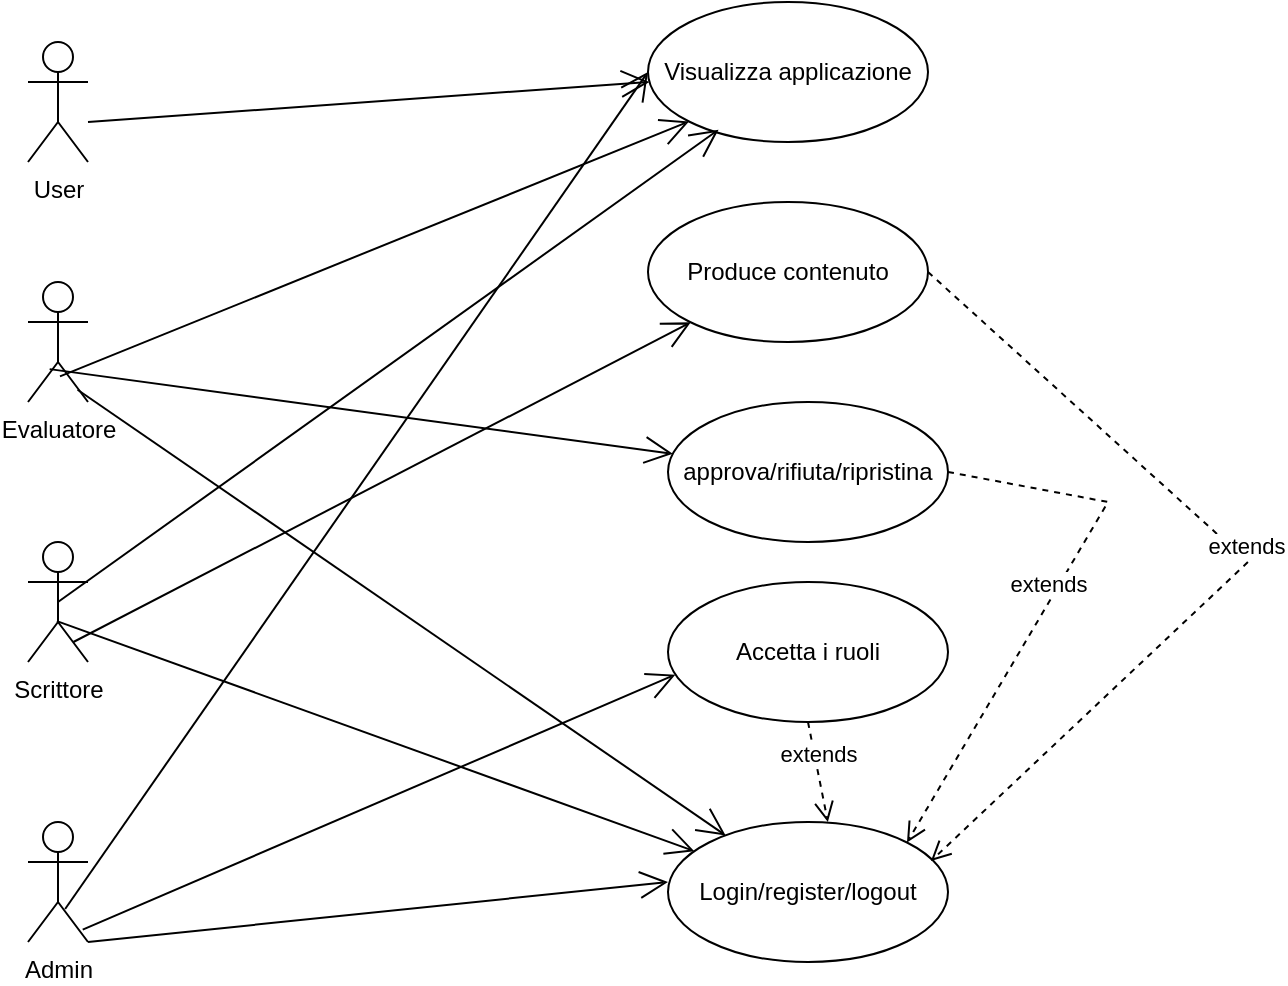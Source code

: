 <mxfile version="25.0.1">
  <diagram name="Pagina-1" id="9h6NzbLBd5sck_rLO-lx">
    <mxGraphModel grid="1" page="1" gridSize="10" guides="1" tooltips="1" connect="1" arrows="1" fold="1" pageScale="1" pageWidth="827" pageHeight="1169" math="0" shadow="0">
      <root>
        <mxCell id="0" />
        <mxCell id="1" parent="0" />
        <mxCell id="Na9EkBq17ES8rRe7ncqz-5" value="User" style="shape=umlActor;verticalLabelPosition=bottom;verticalAlign=top;html=1;" vertex="1" parent="1">
          <mxGeometry x="80" y="30" width="30" height="60" as="geometry" />
        </mxCell>
        <mxCell id="Na9EkBq17ES8rRe7ncqz-6" value="Evaluatore" style="shape=umlActor;verticalLabelPosition=bottom;verticalAlign=top;html=1;" vertex="1" parent="1">
          <mxGeometry x="80" y="150" width="30" height="60" as="geometry" />
        </mxCell>
        <mxCell id="Na9EkBq17ES8rRe7ncqz-7" value="Scrittore" style="shape=umlActor;verticalLabelPosition=bottom;verticalAlign=top;html=1;" vertex="1" parent="1">
          <mxGeometry x="80" y="280" width="30" height="60" as="geometry" />
        </mxCell>
        <mxCell id="Na9EkBq17ES8rRe7ncqz-8" value="Admin" style="shape=umlActor;verticalLabelPosition=bottom;verticalAlign=top;html=1;" vertex="1" parent="1">
          <mxGeometry x="80" y="420" width="30" height="60" as="geometry" />
        </mxCell>
        <mxCell id="Na9EkBq17ES8rRe7ncqz-9" value="Visualizza applicazione" style="ellipse;whiteSpace=wrap;html=1;" vertex="1" parent="1">
          <mxGeometry x="390" y="10" width="140" height="70" as="geometry" />
        </mxCell>
        <mxCell id="Na9EkBq17ES8rRe7ncqz-10" value="Produce contenuto" style="ellipse;whiteSpace=wrap;html=1;" vertex="1" parent="1">
          <mxGeometry x="390" y="110" width="140" height="70" as="geometry" />
        </mxCell>
        <mxCell id="Na9EkBq17ES8rRe7ncqz-11" value="approva/rifiuta/ripristina" style="ellipse;whiteSpace=wrap;html=1;" vertex="1" parent="1">
          <mxGeometry x="400" y="210" width="140" height="70" as="geometry" />
        </mxCell>
        <mxCell id="Na9EkBq17ES8rRe7ncqz-12" value="Accetta i ruoli" style="ellipse;whiteSpace=wrap;html=1;" vertex="1" parent="1">
          <mxGeometry x="400" y="300" width="140" height="70" as="geometry" />
        </mxCell>
        <mxCell id="Na9EkBq17ES8rRe7ncqz-13" value="Login/register/logout" style="ellipse;whiteSpace=wrap;html=1;" vertex="1" parent="1">
          <mxGeometry x="400" y="420" width="140" height="70" as="geometry" />
        </mxCell>
        <mxCell id="Na9EkBq17ES8rRe7ncqz-14" value="" style="endArrow=open;endFill=1;endSize=12;html=1;rounded=0;" edge="1" parent="1" target="Na9EkBq17ES8rRe7ncqz-9">
          <mxGeometry width="160" relative="1" as="geometry">
            <mxPoint x="110" y="70" as="sourcePoint" />
            <mxPoint x="360" y="110" as="targetPoint" />
          </mxGeometry>
        </mxCell>
        <mxCell id="Na9EkBq17ES8rRe7ncqz-18" value="" style="endArrow=open;endFill=1;endSize=12;html=1;rounded=0;exitX=0.533;exitY=0.787;exitDx=0;exitDy=0;exitPerimeter=0;entryX=0;entryY=1;entryDx=0;entryDy=0;" edge="1" parent="1" source="Na9EkBq17ES8rRe7ncqz-6" target="Na9EkBq17ES8rRe7ncqz-9">
          <mxGeometry width="160" relative="1" as="geometry">
            <mxPoint x="180" y="160" as="sourcePoint" />
            <mxPoint x="340" y="160" as="targetPoint" />
          </mxGeometry>
        </mxCell>
        <mxCell id="Na9EkBq17ES8rRe7ncqz-19" value="" style="endArrow=open;endFill=1;endSize=12;html=1;rounded=0;exitX=0.5;exitY=0.5;exitDx=0;exitDy=0;exitPerimeter=0;entryX=0.252;entryY=0.912;entryDx=0;entryDy=0;entryPerimeter=0;" edge="1" parent="1" source="Na9EkBq17ES8rRe7ncqz-7" target="Na9EkBq17ES8rRe7ncqz-9">
          <mxGeometry width="160" relative="1" as="geometry">
            <mxPoint x="160" y="260" as="sourcePoint" />
            <mxPoint x="320" y="260" as="targetPoint" />
            <Array as="points" />
          </mxGeometry>
        </mxCell>
        <mxCell id="Na9EkBq17ES8rRe7ncqz-20" value="" style="endArrow=open;endFill=1;endSize=12;html=1;rounded=0;exitX=0.619;exitY=0.725;exitDx=0;exitDy=0;exitPerimeter=0;entryX=0;entryY=0.5;entryDx=0;entryDy=0;" edge="1" parent="1" source="Na9EkBq17ES8rRe7ncqz-8" target="Na9EkBq17ES8rRe7ncqz-9">
          <mxGeometry width="160" relative="1" as="geometry">
            <mxPoint x="180" y="380" as="sourcePoint" />
            <mxPoint x="380" y="140" as="targetPoint" />
            <Array as="points" />
          </mxGeometry>
        </mxCell>
        <mxCell id="Na9EkBq17ES8rRe7ncqz-21" value="" style="endArrow=open;endFill=1;endSize=12;html=1;rounded=0;exitX=0.361;exitY=0.726;exitDx=0;exitDy=0;exitPerimeter=0;" edge="1" parent="1" source="Na9EkBq17ES8rRe7ncqz-6" target="Na9EkBq17ES8rRe7ncqz-11">
          <mxGeometry width="160" relative="1" as="geometry">
            <mxPoint x="170" y="220" as="sourcePoint" />
            <mxPoint x="330" y="220" as="targetPoint" />
          </mxGeometry>
        </mxCell>
        <mxCell id="Na9EkBq17ES8rRe7ncqz-22" value="" style="endArrow=open;endFill=1;endSize=12;html=1;rounded=0;exitX=0.826;exitY=0.898;exitDx=0;exitDy=0;exitPerimeter=0;" edge="1" parent="1" source="Na9EkBq17ES8rRe7ncqz-6" target="Na9EkBq17ES8rRe7ncqz-13">
          <mxGeometry width="160" relative="1" as="geometry">
            <mxPoint x="140" y="244.68" as="sourcePoint" />
            <mxPoint x="330" y="370" as="targetPoint" />
          </mxGeometry>
        </mxCell>
        <mxCell id="Na9EkBq17ES8rRe7ncqz-23" value="" style="endArrow=open;endFill=1;endSize=12;html=1;rounded=0;exitX=0.482;exitY=0.659;exitDx=0;exitDy=0;exitPerimeter=0;" edge="1" parent="1" source="Na9EkBq17ES8rRe7ncqz-7" target="Na9EkBq17ES8rRe7ncqz-13">
          <mxGeometry width="160" relative="1" as="geometry">
            <mxPoint x="130" y="370" as="sourcePoint" />
            <mxPoint x="290" y="370" as="targetPoint" />
          </mxGeometry>
        </mxCell>
        <mxCell id="Na9EkBq17ES8rRe7ncqz-24" value="" style="endArrow=open;endFill=1;endSize=12;html=1;rounded=0;exitX=0.757;exitY=0.865;exitDx=0;exitDy=0;exitPerimeter=0;" edge="1" parent="1" target="Na9EkBq17ES8rRe7ncqz-10">
          <mxGeometry width="160" relative="1" as="geometry">
            <mxPoint x="102.71" y="330" as="sourcePoint" />
            <mxPoint x="340" y="388.1" as="targetPoint" />
          </mxGeometry>
        </mxCell>
        <mxCell id="Na9EkBq17ES8rRe7ncqz-25" value="" style="endArrow=open;endFill=1;endSize=12;html=1;rounded=0;exitX=0.912;exitY=0.897;exitDx=0;exitDy=0;exitPerimeter=0;entryX=0.026;entryY=0.662;entryDx=0;entryDy=0;entryPerimeter=0;" edge="1" parent="1" source="Na9EkBq17ES8rRe7ncqz-8" target="Na9EkBq17ES8rRe7ncqz-12">
          <mxGeometry width="160" relative="1" as="geometry">
            <mxPoint x="180" y="410" as="sourcePoint" />
            <mxPoint x="340" y="410" as="targetPoint" />
          </mxGeometry>
        </mxCell>
        <mxCell id="Na9EkBq17ES8rRe7ncqz-26" value="" style="endArrow=open;endFill=1;endSize=12;html=1;rounded=0;exitX=1;exitY=1;exitDx=0;exitDy=0;exitPerimeter=0;entryX=0;entryY=0.429;entryDx=0;entryDy=0;entryPerimeter=0;" edge="1" parent="1" source="Na9EkBq17ES8rRe7ncqz-8" target="Na9EkBq17ES8rRe7ncqz-13">
          <mxGeometry width="160" relative="1" as="geometry">
            <mxPoint x="180" y="410" as="sourcePoint" />
            <mxPoint x="340" y="410" as="targetPoint" />
          </mxGeometry>
        </mxCell>
        <mxCell id="Na9EkBq17ES8rRe7ncqz-27" value="extends" style="html=1;verticalAlign=bottom;endArrow=open;dashed=1;endSize=8;curved=0;rounded=0;exitX=0.5;exitY=1;exitDx=0;exitDy=0;entryX=0.571;entryY=0;entryDx=0;entryDy=0;entryPerimeter=0;" edge="1" parent="1" source="Na9EkBq17ES8rRe7ncqz-12" target="Na9EkBq17ES8rRe7ncqz-13">
          <mxGeometry relative="1" as="geometry">
            <mxPoint x="590" y="400" as="sourcePoint" />
            <mxPoint x="510" y="400" as="targetPoint" />
          </mxGeometry>
        </mxCell>
        <mxCell id="Na9EkBq17ES8rRe7ncqz-28" value="extends" style="html=1;verticalAlign=bottom;endArrow=open;dashed=1;endSize=8;curved=0;rounded=0;exitX=1;exitY=0.5;exitDx=0;exitDy=0;entryX=1;entryY=0;entryDx=0;entryDy=0;" edge="1" parent="1" source="Na9EkBq17ES8rRe7ncqz-11" target="Na9EkBq17ES8rRe7ncqz-13">
          <mxGeometry relative="1" as="geometry">
            <mxPoint x="680" y="260" as="sourcePoint" />
            <mxPoint x="650" y="320" as="targetPoint" />
            <Array as="points">
              <mxPoint x="620" y="260" />
            </Array>
          </mxGeometry>
        </mxCell>
        <mxCell id="Na9EkBq17ES8rRe7ncqz-29" value="extends" style="html=1;verticalAlign=bottom;endArrow=open;dashed=1;endSize=8;curved=0;rounded=0;exitX=1;exitY=0.5;exitDx=0;exitDy=0;entryX=0.939;entryY=0.279;entryDx=0;entryDy=0;entryPerimeter=0;" edge="1" parent="1" source="Na9EkBq17ES8rRe7ncqz-10" target="Na9EkBq17ES8rRe7ncqz-13">
          <mxGeometry relative="1" as="geometry">
            <mxPoint x="720" y="180" as="sourcePoint" />
            <mxPoint x="690" y="270" as="targetPoint" />
            <Array as="points">
              <mxPoint x="690" y="290" />
            </Array>
          </mxGeometry>
        </mxCell>
      </root>
    </mxGraphModel>
  </diagram>
</mxfile>
